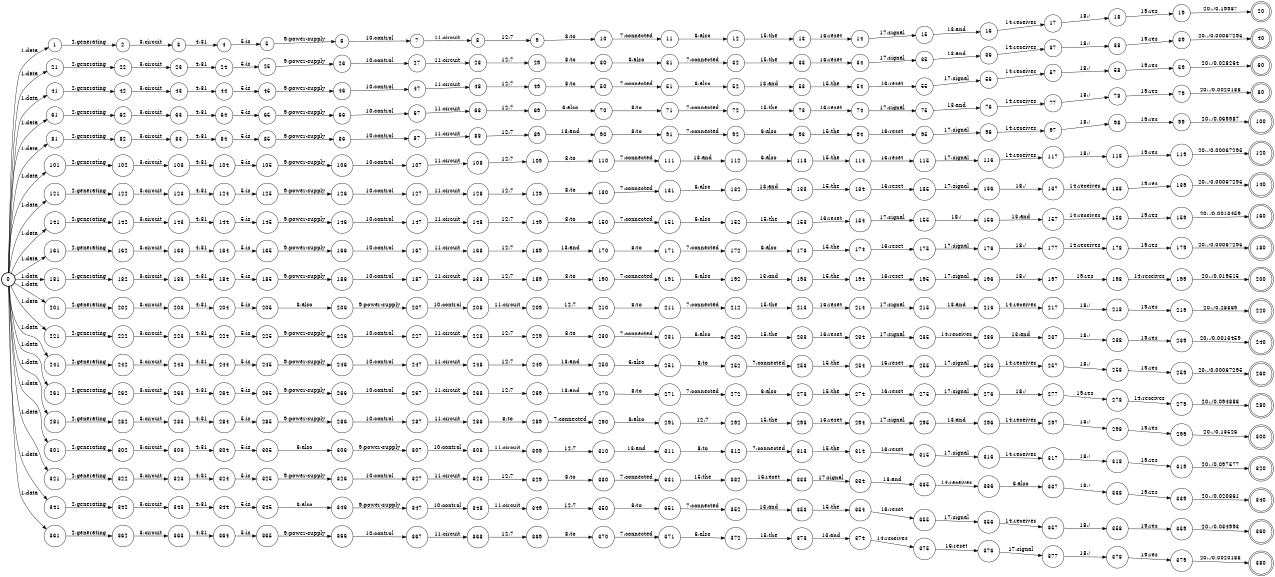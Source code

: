 digraph FST {
rankdir = LR;
size = "8.5,11";
label = "";
center = 1;
orientation = Portrait;
ranksep = "0.4";
nodesep = "0.25";
0 [label = "0", shape = circle, style = bold, fontsize = 14]
	0 -> 1 [label = "1:data", fontsize = 14];
	0 -> 21 [label = "1:data", fontsize = 14];
	0 -> 41 [label = "1:data", fontsize = 14];
	0 -> 61 [label = "1:data", fontsize = 14];
	0 -> 81 [label = "1:data", fontsize = 14];
	0 -> 101 [label = "1:data", fontsize = 14];
	0 -> 121 [label = "1:data", fontsize = 14];
	0 -> 141 [label = "1:data", fontsize = 14];
	0 -> 161 [label = "1:data", fontsize = 14];
	0 -> 181 [label = "1:data", fontsize = 14];
	0 -> 201 [label = "1:data", fontsize = 14];
	0 -> 221 [label = "1:data", fontsize = 14];
	0 -> 241 [label = "1:data", fontsize = 14];
	0 -> 261 [label = "1:data", fontsize = 14];
	0 -> 281 [label = "1:data", fontsize = 14];
	0 -> 301 [label = "1:data", fontsize = 14];
	0 -> 321 [label = "1:data", fontsize = 14];
	0 -> 341 [label = "1:data", fontsize = 14];
	0 -> 361 [label = "1:data", fontsize = 14];
1 [label = "1", shape = circle, style = solid, fontsize = 14]
	1 -> 2 [label = "2:generating", fontsize = 14];
2 [label = "2", shape = circle, style = solid, fontsize = 14]
	2 -> 3 [label = "3:circuit", fontsize = 14];
3 [label = "3", shape = circle, style = solid, fontsize = 14]
	3 -> 4 [label = "4:31", fontsize = 14];
4 [label = "4", shape = circle, style = solid, fontsize = 14]
	4 -> 5 [label = "5:is", fontsize = 14];
5 [label = "5", shape = circle, style = solid, fontsize = 14]
	5 -> 6 [label = "9:power-supply", fontsize = 14];
6 [label = "6", shape = circle, style = solid, fontsize = 14]
	6 -> 7 [label = "10:control", fontsize = 14];
7 [label = "7", shape = circle, style = solid, fontsize = 14]
	7 -> 8 [label = "11:circuit", fontsize = 14];
8 [label = "8", shape = circle, style = solid, fontsize = 14]
	8 -> 9 [label = "12:7", fontsize = 14];
9 [label = "9", shape = circle, style = solid, fontsize = 14]
	9 -> 10 [label = "8:to", fontsize = 14];
10 [label = "10", shape = circle, style = solid, fontsize = 14]
	10 -> 11 [label = "7:connected", fontsize = 14];
11 [label = "11", shape = circle, style = solid, fontsize = 14]
	11 -> 12 [label = "6:also", fontsize = 14];
12 [label = "12", shape = circle, style = solid, fontsize = 14]
	12 -> 13 [label = "15:the", fontsize = 14];
13 [label = "13", shape = circle, style = solid, fontsize = 14]
	13 -> 14 [label = "16:reset", fontsize = 14];
14 [label = "14", shape = circle, style = solid, fontsize = 14]
	14 -> 15 [label = "17:signal", fontsize = 14];
15 [label = "15", shape = circle, style = solid, fontsize = 14]
	15 -> 16 [label = "13:and", fontsize = 14];
16 [label = "16", shape = circle, style = solid, fontsize = 14]
	16 -> 17 [label = "14:receives", fontsize = 14];
17 [label = "17", shape = circle, style = solid, fontsize = 14]
	17 -> 18 [label = "18:/", fontsize = 14];
18 [label = "18", shape = circle, style = solid, fontsize = 14]
	18 -> 19 [label = "19:res", fontsize = 14];
19 [label = "19", shape = circle, style = solid, fontsize = 14]
	19 -> 20 [label = "20:./0.19987", fontsize = 14];
20 [label = "20", shape = doublecircle, style = solid, fontsize = 14]
21 [label = "21", shape = circle, style = solid, fontsize = 14]
	21 -> 22 [label = "2:generating", fontsize = 14];
22 [label = "22", shape = circle, style = solid, fontsize = 14]
	22 -> 23 [label = "3:circuit", fontsize = 14];
23 [label = "23", shape = circle, style = solid, fontsize = 14]
	23 -> 24 [label = "4:31", fontsize = 14];
24 [label = "24", shape = circle, style = solid, fontsize = 14]
	24 -> 25 [label = "5:is", fontsize = 14];
25 [label = "25", shape = circle, style = solid, fontsize = 14]
	25 -> 26 [label = "9:power-supply", fontsize = 14];
26 [label = "26", shape = circle, style = solid, fontsize = 14]
	26 -> 27 [label = "10:control", fontsize = 14];
27 [label = "27", shape = circle, style = solid, fontsize = 14]
	27 -> 28 [label = "11:circuit", fontsize = 14];
28 [label = "28", shape = circle, style = solid, fontsize = 14]
	28 -> 29 [label = "12:7", fontsize = 14];
29 [label = "29", shape = circle, style = solid, fontsize = 14]
	29 -> 30 [label = "8:to", fontsize = 14];
30 [label = "30", shape = circle, style = solid, fontsize = 14]
	30 -> 31 [label = "6:also", fontsize = 14];
31 [label = "31", shape = circle, style = solid, fontsize = 14]
	31 -> 32 [label = "7:connected", fontsize = 14];
32 [label = "32", shape = circle, style = solid, fontsize = 14]
	32 -> 33 [label = "15:the", fontsize = 14];
33 [label = "33", shape = circle, style = solid, fontsize = 14]
	33 -> 34 [label = "16:reset", fontsize = 14];
34 [label = "34", shape = circle, style = solid, fontsize = 14]
	34 -> 35 [label = "17:signal", fontsize = 14];
35 [label = "35", shape = circle, style = solid, fontsize = 14]
	35 -> 36 [label = "13:and", fontsize = 14];
36 [label = "36", shape = circle, style = solid, fontsize = 14]
	36 -> 37 [label = "14:receives", fontsize = 14];
37 [label = "37", shape = circle, style = solid, fontsize = 14]
	37 -> 38 [label = "18:/", fontsize = 14];
38 [label = "38", shape = circle, style = solid, fontsize = 14]
	38 -> 39 [label = "19:res", fontsize = 14];
39 [label = "39", shape = circle, style = solid, fontsize = 14]
	39 -> 40 [label = "20:./0.00067295", fontsize = 14];
40 [label = "40", shape = doublecircle, style = solid, fontsize = 14]
41 [label = "41", shape = circle, style = solid, fontsize = 14]
	41 -> 42 [label = "2:generating", fontsize = 14];
42 [label = "42", shape = circle, style = solid, fontsize = 14]
	42 -> 43 [label = "3:circuit", fontsize = 14];
43 [label = "43", shape = circle, style = solid, fontsize = 14]
	43 -> 44 [label = "4:31", fontsize = 14];
44 [label = "44", shape = circle, style = solid, fontsize = 14]
	44 -> 45 [label = "5:is", fontsize = 14];
45 [label = "45", shape = circle, style = solid, fontsize = 14]
	45 -> 46 [label = "9:power-supply", fontsize = 14];
46 [label = "46", shape = circle, style = solid, fontsize = 14]
	46 -> 47 [label = "10:control", fontsize = 14];
47 [label = "47", shape = circle, style = solid, fontsize = 14]
	47 -> 48 [label = "11:circuit", fontsize = 14];
48 [label = "48", shape = circle, style = solid, fontsize = 14]
	48 -> 49 [label = "12:7", fontsize = 14];
49 [label = "49", shape = circle, style = solid, fontsize = 14]
	49 -> 50 [label = "8:to", fontsize = 14];
50 [label = "50", shape = circle, style = solid, fontsize = 14]
	50 -> 51 [label = "7:connected", fontsize = 14];
51 [label = "51", shape = circle, style = solid, fontsize = 14]
	51 -> 52 [label = "6:also", fontsize = 14];
52 [label = "52", shape = circle, style = solid, fontsize = 14]
	52 -> 53 [label = "13:and", fontsize = 14];
53 [label = "53", shape = circle, style = solid, fontsize = 14]
	53 -> 54 [label = "15:the", fontsize = 14];
54 [label = "54", shape = circle, style = solid, fontsize = 14]
	54 -> 55 [label = "16:reset", fontsize = 14];
55 [label = "55", shape = circle, style = solid, fontsize = 14]
	55 -> 56 [label = "17:signal", fontsize = 14];
56 [label = "56", shape = circle, style = solid, fontsize = 14]
	56 -> 57 [label = "14:receives", fontsize = 14];
57 [label = "57", shape = circle, style = solid, fontsize = 14]
	57 -> 58 [label = "18:/", fontsize = 14];
58 [label = "58", shape = circle, style = solid, fontsize = 14]
	58 -> 59 [label = "19:res", fontsize = 14];
59 [label = "59", shape = circle, style = solid, fontsize = 14]
	59 -> 60 [label = "20:./0.028264", fontsize = 14];
60 [label = "60", shape = doublecircle, style = solid, fontsize = 14]
61 [label = "61", shape = circle, style = solid, fontsize = 14]
	61 -> 62 [label = "2:generating", fontsize = 14];
62 [label = "62", shape = circle, style = solid, fontsize = 14]
	62 -> 63 [label = "3:circuit", fontsize = 14];
63 [label = "63", shape = circle, style = solid, fontsize = 14]
	63 -> 64 [label = "4:31", fontsize = 14];
64 [label = "64", shape = circle, style = solid, fontsize = 14]
	64 -> 65 [label = "5:is", fontsize = 14];
65 [label = "65", shape = circle, style = solid, fontsize = 14]
	65 -> 66 [label = "9:power-supply", fontsize = 14];
66 [label = "66", shape = circle, style = solid, fontsize = 14]
	66 -> 67 [label = "10:control", fontsize = 14];
67 [label = "67", shape = circle, style = solid, fontsize = 14]
	67 -> 68 [label = "11:circuit", fontsize = 14];
68 [label = "68", shape = circle, style = solid, fontsize = 14]
	68 -> 69 [label = "12:7", fontsize = 14];
69 [label = "69", shape = circle, style = solid, fontsize = 14]
	69 -> 70 [label = "6:also", fontsize = 14];
70 [label = "70", shape = circle, style = solid, fontsize = 14]
	70 -> 71 [label = "8:to", fontsize = 14];
71 [label = "71", shape = circle, style = solid, fontsize = 14]
	71 -> 72 [label = "7:connected", fontsize = 14];
72 [label = "72", shape = circle, style = solid, fontsize = 14]
	72 -> 73 [label = "15:the", fontsize = 14];
73 [label = "73", shape = circle, style = solid, fontsize = 14]
	73 -> 74 [label = "16:reset", fontsize = 14];
74 [label = "74", shape = circle, style = solid, fontsize = 14]
	74 -> 75 [label = "17:signal", fontsize = 14];
75 [label = "75", shape = circle, style = solid, fontsize = 14]
	75 -> 76 [label = "13:and", fontsize = 14];
76 [label = "76", shape = circle, style = solid, fontsize = 14]
	76 -> 77 [label = "14:receives", fontsize = 14];
77 [label = "77", shape = circle, style = solid, fontsize = 14]
	77 -> 78 [label = "18:/", fontsize = 14];
78 [label = "78", shape = circle, style = solid, fontsize = 14]
	78 -> 79 [label = "19:res", fontsize = 14];
79 [label = "79", shape = circle, style = solid, fontsize = 14]
	79 -> 80 [label = "20:./0.0020188", fontsize = 14];
80 [label = "80", shape = doublecircle, style = solid, fontsize = 14]
81 [label = "81", shape = circle, style = solid, fontsize = 14]
	81 -> 82 [label = "2:generating", fontsize = 14];
82 [label = "82", shape = circle, style = solid, fontsize = 14]
	82 -> 83 [label = "3:circuit", fontsize = 14];
83 [label = "83", shape = circle, style = solid, fontsize = 14]
	83 -> 84 [label = "4:31", fontsize = 14];
84 [label = "84", shape = circle, style = solid, fontsize = 14]
	84 -> 85 [label = "5:is", fontsize = 14];
85 [label = "85", shape = circle, style = solid, fontsize = 14]
	85 -> 86 [label = "9:power-supply", fontsize = 14];
86 [label = "86", shape = circle, style = solid, fontsize = 14]
	86 -> 87 [label = "10:control", fontsize = 14];
87 [label = "87", shape = circle, style = solid, fontsize = 14]
	87 -> 88 [label = "11:circuit", fontsize = 14];
88 [label = "88", shape = circle, style = solid, fontsize = 14]
	88 -> 89 [label = "12:7", fontsize = 14];
89 [label = "89", shape = circle, style = solid, fontsize = 14]
	89 -> 90 [label = "13:and", fontsize = 14];
90 [label = "90", shape = circle, style = solid, fontsize = 14]
	90 -> 91 [label = "8:to", fontsize = 14];
91 [label = "91", shape = circle, style = solid, fontsize = 14]
	91 -> 92 [label = "7:connected", fontsize = 14];
92 [label = "92", shape = circle, style = solid, fontsize = 14]
	92 -> 93 [label = "6:also", fontsize = 14];
93 [label = "93", shape = circle, style = solid, fontsize = 14]
	93 -> 94 [label = "15:the", fontsize = 14];
94 [label = "94", shape = circle, style = solid, fontsize = 14]
	94 -> 95 [label = "16:reset", fontsize = 14];
95 [label = "95", shape = circle, style = solid, fontsize = 14]
	95 -> 96 [label = "17:signal", fontsize = 14];
96 [label = "96", shape = circle, style = solid, fontsize = 14]
	96 -> 97 [label = "14:receives", fontsize = 14];
97 [label = "97", shape = circle, style = solid, fontsize = 14]
	97 -> 98 [label = "18:/", fontsize = 14];
98 [label = "98", shape = circle, style = solid, fontsize = 14]
	98 -> 99 [label = "19:res", fontsize = 14];
99 [label = "99", shape = circle, style = solid, fontsize = 14]
	99 -> 100 [label = "20:./0.069987", fontsize = 14];
100 [label = "100", shape = doublecircle, style = solid, fontsize = 14]
101 [label = "101", shape = circle, style = solid, fontsize = 14]
	101 -> 102 [label = "2:generating", fontsize = 14];
102 [label = "102", shape = circle, style = solid, fontsize = 14]
	102 -> 103 [label = "3:circuit", fontsize = 14];
103 [label = "103", shape = circle, style = solid, fontsize = 14]
	103 -> 104 [label = "4:31", fontsize = 14];
104 [label = "104", shape = circle, style = solid, fontsize = 14]
	104 -> 105 [label = "5:is", fontsize = 14];
105 [label = "105", shape = circle, style = solid, fontsize = 14]
	105 -> 106 [label = "9:power-supply", fontsize = 14];
106 [label = "106", shape = circle, style = solid, fontsize = 14]
	106 -> 107 [label = "10:control", fontsize = 14];
107 [label = "107", shape = circle, style = solid, fontsize = 14]
	107 -> 108 [label = "11:circuit", fontsize = 14];
108 [label = "108", shape = circle, style = solid, fontsize = 14]
	108 -> 109 [label = "12:7", fontsize = 14];
109 [label = "109", shape = circle, style = solid, fontsize = 14]
	109 -> 110 [label = "8:to", fontsize = 14];
110 [label = "110", shape = circle, style = solid, fontsize = 14]
	110 -> 111 [label = "7:connected", fontsize = 14];
111 [label = "111", shape = circle, style = solid, fontsize = 14]
	111 -> 112 [label = "13:and", fontsize = 14];
112 [label = "112", shape = circle, style = solid, fontsize = 14]
	112 -> 113 [label = "6:also", fontsize = 14];
113 [label = "113", shape = circle, style = solid, fontsize = 14]
	113 -> 114 [label = "15:the", fontsize = 14];
114 [label = "114", shape = circle, style = solid, fontsize = 14]
	114 -> 115 [label = "16:reset", fontsize = 14];
115 [label = "115", shape = circle, style = solid, fontsize = 14]
	115 -> 116 [label = "17:signal", fontsize = 14];
116 [label = "116", shape = circle, style = solid, fontsize = 14]
	116 -> 117 [label = "14:receives", fontsize = 14];
117 [label = "117", shape = circle, style = solid, fontsize = 14]
	117 -> 118 [label = "18:/", fontsize = 14];
118 [label = "118", shape = circle, style = solid, fontsize = 14]
	118 -> 119 [label = "19:res", fontsize = 14];
119 [label = "119", shape = circle, style = solid, fontsize = 14]
	119 -> 120 [label = "20:./0.00067295", fontsize = 14];
120 [label = "120", shape = doublecircle, style = solid, fontsize = 14]
121 [label = "121", shape = circle, style = solid, fontsize = 14]
	121 -> 122 [label = "2:generating", fontsize = 14];
122 [label = "122", shape = circle, style = solid, fontsize = 14]
	122 -> 123 [label = "3:circuit", fontsize = 14];
123 [label = "123", shape = circle, style = solid, fontsize = 14]
	123 -> 124 [label = "4:31", fontsize = 14];
124 [label = "124", shape = circle, style = solid, fontsize = 14]
	124 -> 125 [label = "5:is", fontsize = 14];
125 [label = "125", shape = circle, style = solid, fontsize = 14]
	125 -> 126 [label = "9:power-supply", fontsize = 14];
126 [label = "126", shape = circle, style = solid, fontsize = 14]
	126 -> 127 [label = "10:control", fontsize = 14];
127 [label = "127", shape = circle, style = solid, fontsize = 14]
	127 -> 128 [label = "11:circuit", fontsize = 14];
128 [label = "128", shape = circle, style = solid, fontsize = 14]
	128 -> 129 [label = "12:7", fontsize = 14];
129 [label = "129", shape = circle, style = solid, fontsize = 14]
	129 -> 130 [label = "8:to", fontsize = 14];
130 [label = "130", shape = circle, style = solid, fontsize = 14]
	130 -> 131 [label = "7:connected", fontsize = 14];
131 [label = "131", shape = circle, style = solid, fontsize = 14]
	131 -> 132 [label = "6:also", fontsize = 14];
132 [label = "132", shape = circle, style = solid, fontsize = 14]
	132 -> 133 [label = "13:and", fontsize = 14];
133 [label = "133", shape = circle, style = solid, fontsize = 14]
	133 -> 134 [label = "15:the", fontsize = 14];
134 [label = "134", shape = circle, style = solid, fontsize = 14]
	134 -> 135 [label = "16:reset", fontsize = 14];
135 [label = "135", shape = circle, style = solid, fontsize = 14]
	135 -> 136 [label = "17:signal", fontsize = 14];
136 [label = "136", shape = circle, style = solid, fontsize = 14]
	136 -> 137 [label = "18:/", fontsize = 14];
137 [label = "137", shape = circle, style = solid, fontsize = 14]
	137 -> 138 [label = "14:receives", fontsize = 14];
138 [label = "138", shape = circle, style = solid, fontsize = 14]
	138 -> 139 [label = "19:res", fontsize = 14];
139 [label = "139", shape = circle, style = solid, fontsize = 14]
	139 -> 140 [label = "20:./0.00067295", fontsize = 14];
140 [label = "140", shape = doublecircle, style = solid, fontsize = 14]
141 [label = "141", shape = circle, style = solid, fontsize = 14]
	141 -> 142 [label = "2:generating", fontsize = 14];
142 [label = "142", shape = circle, style = solid, fontsize = 14]
	142 -> 143 [label = "3:circuit", fontsize = 14];
143 [label = "143", shape = circle, style = solid, fontsize = 14]
	143 -> 144 [label = "4:31", fontsize = 14];
144 [label = "144", shape = circle, style = solid, fontsize = 14]
	144 -> 145 [label = "5:is", fontsize = 14];
145 [label = "145", shape = circle, style = solid, fontsize = 14]
	145 -> 146 [label = "9:power-supply", fontsize = 14];
146 [label = "146", shape = circle, style = solid, fontsize = 14]
	146 -> 147 [label = "10:control", fontsize = 14];
147 [label = "147", shape = circle, style = solid, fontsize = 14]
	147 -> 148 [label = "11:circuit", fontsize = 14];
148 [label = "148", shape = circle, style = solid, fontsize = 14]
	148 -> 149 [label = "12:7", fontsize = 14];
149 [label = "149", shape = circle, style = solid, fontsize = 14]
	149 -> 150 [label = "8:to", fontsize = 14];
150 [label = "150", shape = circle, style = solid, fontsize = 14]
	150 -> 151 [label = "7:connected", fontsize = 14];
151 [label = "151", shape = circle, style = solid, fontsize = 14]
	151 -> 152 [label = "6:also", fontsize = 14];
152 [label = "152", shape = circle, style = solid, fontsize = 14]
	152 -> 153 [label = "15:the", fontsize = 14];
153 [label = "153", shape = circle, style = solid, fontsize = 14]
	153 -> 154 [label = "16:reset", fontsize = 14];
154 [label = "154", shape = circle, style = solid, fontsize = 14]
	154 -> 155 [label = "17:signal", fontsize = 14];
155 [label = "155", shape = circle, style = solid, fontsize = 14]
	155 -> 156 [label = "18:/", fontsize = 14];
156 [label = "156", shape = circle, style = solid, fontsize = 14]
	156 -> 157 [label = "13:and", fontsize = 14];
157 [label = "157", shape = circle, style = solid, fontsize = 14]
	157 -> 158 [label = "14:receives", fontsize = 14];
158 [label = "158", shape = circle, style = solid, fontsize = 14]
	158 -> 159 [label = "19:res", fontsize = 14];
159 [label = "159", shape = circle, style = solid, fontsize = 14]
	159 -> 160 [label = "20:./0.0013459", fontsize = 14];
160 [label = "160", shape = doublecircle, style = solid, fontsize = 14]
161 [label = "161", shape = circle, style = solid, fontsize = 14]
	161 -> 162 [label = "2:generating", fontsize = 14];
162 [label = "162", shape = circle, style = solid, fontsize = 14]
	162 -> 163 [label = "3:circuit", fontsize = 14];
163 [label = "163", shape = circle, style = solid, fontsize = 14]
	163 -> 164 [label = "4:31", fontsize = 14];
164 [label = "164", shape = circle, style = solid, fontsize = 14]
	164 -> 165 [label = "5:is", fontsize = 14];
165 [label = "165", shape = circle, style = solid, fontsize = 14]
	165 -> 166 [label = "9:power-supply", fontsize = 14];
166 [label = "166", shape = circle, style = solid, fontsize = 14]
	166 -> 167 [label = "10:control", fontsize = 14];
167 [label = "167", shape = circle, style = solid, fontsize = 14]
	167 -> 168 [label = "11:circuit", fontsize = 14];
168 [label = "168", shape = circle, style = solid, fontsize = 14]
	168 -> 169 [label = "12:7", fontsize = 14];
169 [label = "169", shape = circle, style = solid, fontsize = 14]
	169 -> 170 [label = "13:and", fontsize = 14];
170 [label = "170", shape = circle, style = solid, fontsize = 14]
	170 -> 171 [label = "8:to", fontsize = 14];
171 [label = "171", shape = circle, style = solid, fontsize = 14]
	171 -> 172 [label = "7:connected", fontsize = 14];
172 [label = "172", shape = circle, style = solid, fontsize = 14]
	172 -> 173 [label = "6:also", fontsize = 14];
173 [label = "173", shape = circle, style = solid, fontsize = 14]
	173 -> 174 [label = "15:the", fontsize = 14];
174 [label = "174", shape = circle, style = solid, fontsize = 14]
	174 -> 175 [label = "16:reset", fontsize = 14];
175 [label = "175", shape = circle, style = solid, fontsize = 14]
	175 -> 176 [label = "17:signal", fontsize = 14];
176 [label = "176", shape = circle, style = solid, fontsize = 14]
	176 -> 177 [label = "18:/", fontsize = 14];
177 [label = "177", shape = circle, style = solid, fontsize = 14]
	177 -> 178 [label = "14:receives", fontsize = 14];
178 [label = "178", shape = circle, style = solid, fontsize = 14]
	178 -> 179 [label = "19:res", fontsize = 14];
179 [label = "179", shape = circle, style = solid, fontsize = 14]
	179 -> 180 [label = "20:./0.00067295", fontsize = 14];
180 [label = "180", shape = doublecircle, style = solid, fontsize = 14]
181 [label = "181", shape = circle, style = solid, fontsize = 14]
	181 -> 182 [label = "2:generating", fontsize = 14];
182 [label = "182", shape = circle, style = solid, fontsize = 14]
	182 -> 183 [label = "3:circuit", fontsize = 14];
183 [label = "183", shape = circle, style = solid, fontsize = 14]
	183 -> 184 [label = "4:31", fontsize = 14];
184 [label = "184", shape = circle, style = solid, fontsize = 14]
	184 -> 185 [label = "5:is", fontsize = 14];
185 [label = "185", shape = circle, style = solid, fontsize = 14]
	185 -> 186 [label = "9:power-supply", fontsize = 14];
186 [label = "186", shape = circle, style = solid, fontsize = 14]
	186 -> 187 [label = "10:control", fontsize = 14];
187 [label = "187", shape = circle, style = solid, fontsize = 14]
	187 -> 188 [label = "11:circuit", fontsize = 14];
188 [label = "188", shape = circle, style = solid, fontsize = 14]
	188 -> 189 [label = "12:7", fontsize = 14];
189 [label = "189", shape = circle, style = solid, fontsize = 14]
	189 -> 190 [label = "8:to", fontsize = 14];
190 [label = "190", shape = circle, style = solid, fontsize = 14]
	190 -> 191 [label = "7:connected", fontsize = 14];
191 [label = "191", shape = circle, style = solid, fontsize = 14]
	191 -> 192 [label = "6:also", fontsize = 14];
192 [label = "192", shape = circle, style = solid, fontsize = 14]
	192 -> 193 [label = "13:and", fontsize = 14];
193 [label = "193", shape = circle, style = solid, fontsize = 14]
	193 -> 194 [label = "15:the", fontsize = 14];
194 [label = "194", shape = circle, style = solid, fontsize = 14]
	194 -> 195 [label = "16:reset", fontsize = 14];
195 [label = "195", shape = circle, style = solid, fontsize = 14]
	195 -> 196 [label = "17:signal", fontsize = 14];
196 [label = "196", shape = circle, style = solid, fontsize = 14]
	196 -> 197 [label = "18:/", fontsize = 14];
197 [label = "197", shape = circle, style = solid, fontsize = 14]
	197 -> 198 [label = "19:res", fontsize = 14];
198 [label = "198", shape = circle, style = solid, fontsize = 14]
	198 -> 199 [label = "14:receives", fontsize = 14];
199 [label = "199", shape = circle, style = solid, fontsize = 14]
	199 -> 200 [label = "20:./0.019515", fontsize = 14];
200 [label = "200", shape = doublecircle, style = solid, fontsize = 14]
201 [label = "201", shape = circle, style = solid, fontsize = 14]
	201 -> 202 [label = "2:generating", fontsize = 14];
202 [label = "202", shape = circle, style = solid, fontsize = 14]
	202 -> 203 [label = "3:circuit", fontsize = 14];
203 [label = "203", shape = circle, style = solid, fontsize = 14]
	203 -> 204 [label = "4:31", fontsize = 14];
204 [label = "204", shape = circle, style = solid, fontsize = 14]
	204 -> 205 [label = "5:is", fontsize = 14];
205 [label = "205", shape = circle, style = solid, fontsize = 14]
	205 -> 206 [label = "6:also", fontsize = 14];
206 [label = "206", shape = circle, style = solid, fontsize = 14]
	206 -> 207 [label = "9:power-supply", fontsize = 14];
207 [label = "207", shape = circle, style = solid, fontsize = 14]
	207 -> 208 [label = "10:control", fontsize = 14];
208 [label = "208", shape = circle, style = solid, fontsize = 14]
	208 -> 209 [label = "11:circuit", fontsize = 14];
209 [label = "209", shape = circle, style = solid, fontsize = 14]
	209 -> 210 [label = "12:7", fontsize = 14];
210 [label = "210", shape = circle, style = solid, fontsize = 14]
	210 -> 211 [label = "8:to", fontsize = 14];
211 [label = "211", shape = circle, style = solid, fontsize = 14]
	211 -> 212 [label = "7:connected", fontsize = 14];
212 [label = "212", shape = circle, style = solid, fontsize = 14]
	212 -> 213 [label = "15:the", fontsize = 14];
213 [label = "213", shape = circle, style = solid, fontsize = 14]
	213 -> 214 [label = "16:reset", fontsize = 14];
214 [label = "214", shape = circle, style = solid, fontsize = 14]
	214 -> 215 [label = "17:signal", fontsize = 14];
215 [label = "215", shape = circle, style = solid, fontsize = 14]
	215 -> 216 [label = "13:and", fontsize = 14];
216 [label = "216", shape = circle, style = solid, fontsize = 14]
	216 -> 217 [label = "14:receives", fontsize = 14];
217 [label = "217", shape = circle, style = solid, fontsize = 14]
	217 -> 218 [label = "18:/", fontsize = 14];
218 [label = "218", shape = circle, style = solid, fontsize = 14]
	218 -> 219 [label = "19:res", fontsize = 14];
219 [label = "219", shape = circle, style = solid, fontsize = 14]
	219 -> 220 [label = "20:./0.28869", fontsize = 14];
220 [label = "220", shape = doublecircle, style = solid, fontsize = 14]
221 [label = "221", shape = circle, style = solid, fontsize = 14]
	221 -> 222 [label = "2:generating", fontsize = 14];
222 [label = "222", shape = circle, style = solid, fontsize = 14]
	222 -> 223 [label = "3:circuit", fontsize = 14];
223 [label = "223", shape = circle, style = solid, fontsize = 14]
	223 -> 224 [label = "4:31", fontsize = 14];
224 [label = "224", shape = circle, style = solid, fontsize = 14]
	224 -> 225 [label = "5:is", fontsize = 14];
225 [label = "225", shape = circle, style = solid, fontsize = 14]
	225 -> 226 [label = "9:power-supply", fontsize = 14];
226 [label = "226", shape = circle, style = solid, fontsize = 14]
	226 -> 227 [label = "10:control", fontsize = 14];
227 [label = "227", shape = circle, style = solid, fontsize = 14]
	227 -> 228 [label = "11:circuit", fontsize = 14];
228 [label = "228", shape = circle, style = solid, fontsize = 14]
	228 -> 229 [label = "12:7", fontsize = 14];
229 [label = "229", shape = circle, style = solid, fontsize = 14]
	229 -> 230 [label = "8:to", fontsize = 14];
230 [label = "230", shape = circle, style = solid, fontsize = 14]
	230 -> 231 [label = "7:connected", fontsize = 14];
231 [label = "231", shape = circle, style = solid, fontsize = 14]
	231 -> 232 [label = "6:also", fontsize = 14];
232 [label = "232", shape = circle, style = solid, fontsize = 14]
	232 -> 233 [label = "15:the", fontsize = 14];
233 [label = "233", shape = circle, style = solid, fontsize = 14]
	233 -> 234 [label = "16:reset", fontsize = 14];
234 [label = "234", shape = circle, style = solid, fontsize = 14]
	234 -> 235 [label = "17:signal", fontsize = 14];
235 [label = "235", shape = circle, style = solid, fontsize = 14]
	235 -> 236 [label = "14:receives", fontsize = 14];
236 [label = "236", shape = circle, style = solid, fontsize = 14]
	236 -> 237 [label = "13:and", fontsize = 14];
237 [label = "237", shape = circle, style = solid, fontsize = 14]
	237 -> 238 [label = "18:/", fontsize = 14];
238 [label = "238", shape = circle, style = solid, fontsize = 14]
	238 -> 239 [label = "19:res", fontsize = 14];
239 [label = "239", shape = circle, style = solid, fontsize = 14]
	239 -> 240 [label = "20:./0.0013459", fontsize = 14];
240 [label = "240", shape = doublecircle, style = solid, fontsize = 14]
241 [label = "241", shape = circle, style = solid, fontsize = 14]
	241 -> 242 [label = "2:generating", fontsize = 14];
242 [label = "242", shape = circle, style = solid, fontsize = 14]
	242 -> 243 [label = "3:circuit", fontsize = 14];
243 [label = "243", shape = circle, style = solid, fontsize = 14]
	243 -> 244 [label = "4:31", fontsize = 14];
244 [label = "244", shape = circle, style = solid, fontsize = 14]
	244 -> 245 [label = "5:is", fontsize = 14];
245 [label = "245", shape = circle, style = solid, fontsize = 14]
	245 -> 246 [label = "9:power-supply", fontsize = 14];
246 [label = "246", shape = circle, style = solid, fontsize = 14]
	246 -> 247 [label = "10:control", fontsize = 14];
247 [label = "247", shape = circle, style = solid, fontsize = 14]
	247 -> 248 [label = "11:circuit", fontsize = 14];
248 [label = "248", shape = circle, style = solid, fontsize = 14]
	248 -> 249 [label = "12:7", fontsize = 14];
249 [label = "249", shape = circle, style = solid, fontsize = 14]
	249 -> 250 [label = "13:and", fontsize = 14];
250 [label = "250", shape = circle, style = solid, fontsize = 14]
	250 -> 251 [label = "6:also", fontsize = 14];
251 [label = "251", shape = circle, style = solid, fontsize = 14]
	251 -> 252 [label = "8:to", fontsize = 14];
252 [label = "252", shape = circle, style = solid, fontsize = 14]
	252 -> 253 [label = "7:connected", fontsize = 14];
253 [label = "253", shape = circle, style = solid, fontsize = 14]
	253 -> 254 [label = "15:the", fontsize = 14];
254 [label = "254", shape = circle, style = solid, fontsize = 14]
	254 -> 255 [label = "16:reset", fontsize = 14];
255 [label = "255", shape = circle, style = solid, fontsize = 14]
	255 -> 256 [label = "17:signal", fontsize = 14];
256 [label = "256", shape = circle, style = solid, fontsize = 14]
	256 -> 257 [label = "14:receives", fontsize = 14];
257 [label = "257", shape = circle, style = solid, fontsize = 14]
	257 -> 258 [label = "18:/", fontsize = 14];
258 [label = "258", shape = circle, style = solid, fontsize = 14]
	258 -> 259 [label = "19:res", fontsize = 14];
259 [label = "259", shape = circle, style = solid, fontsize = 14]
	259 -> 260 [label = "20:./0.00067295", fontsize = 14];
260 [label = "260", shape = doublecircle, style = solid, fontsize = 14]
261 [label = "261", shape = circle, style = solid, fontsize = 14]
	261 -> 262 [label = "2:generating", fontsize = 14];
262 [label = "262", shape = circle, style = solid, fontsize = 14]
	262 -> 263 [label = "3:circuit", fontsize = 14];
263 [label = "263", shape = circle, style = solid, fontsize = 14]
	263 -> 264 [label = "4:31", fontsize = 14];
264 [label = "264", shape = circle, style = solid, fontsize = 14]
	264 -> 265 [label = "5:is", fontsize = 14];
265 [label = "265", shape = circle, style = solid, fontsize = 14]
	265 -> 266 [label = "9:power-supply", fontsize = 14];
266 [label = "266", shape = circle, style = solid, fontsize = 14]
	266 -> 267 [label = "10:control", fontsize = 14];
267 [label = "267", shape = circle, style = solid, fontsize = 14]
	267 -> 268 [label = "11:circuit", fontsize = 14];
268 [label = "268", shape = circle, style = solid, fontsize = 14]
	268 -> 269 [label = "12:7", fontsize = 14];
269 [label = "269", shape = circle, style = solid, fontsize = 14]
	269 -> 270 [label = "13:and", fontsize = 14];
270 [label = "270", shape = circle, style = solid, fontsize = 14]
	270 -> 271 [label = "8:to", fontsize = 14];
271 [label = "271", shape = circle, style = solid, fontsize = 14]
	271 -> 272 [label = "7:connected", fontsize = 14];
272 [label = "272", shape = circle, style = solid, fontsize = 14]
	272 -> 273 [label = "6:also", fontsize = 14];
273 [label = "273", shape = circle, style = solid, fontsize = 14]
	273 -> 274 [label = "15:the", fontsize = 14];
274 [label = "274", shape = circle, style = solid, fontsize = 14]
	274 -> 275 [label = "16:reset", fontsize = 14];
275 [label = "275", shape = circle, style = solid, fontsize = 14]
	275 -> 276 [label = "17:signal", fontsize = 14];
276 [label = "276", shape = circle, style = solid, fontsize = 14]
	276 -> 277 [label = "18:/", fontsize = 14];
277 [label = "277", shape = circle, style = solid, fontsize = 14]
	277 -> 278 [label = "19:res", fontsize = 14];
278 [label = "278", shape = circle, style = solid, fontsize = 14]
	278 -> 279 [label = "14:receives", fontsize = 14];
279 [label = "279", shape = circle, style = solid, fontsize = 14]
	279 -> 280 [label = "20:./0.094886", fontsize = 14];
280 [label = "280", shape = doublecircle, style = solid, fontsize = 14]
281 [label = "281", shape = circle, style = solid, fontsize = 14]
	281 -> 282 [label = "2:generating", fontsize = 14];
282 [label = "282", shape = circle, style = solid, fontsize = 14]
	282 -> 283 [label = "3:circuit", fontsize = 14];
283 [label = "283", shape = circle, style = solid, fontsize = 14]
	283 -> 284 [label = "4:31", fontsize = 14];
284 [label = "284", shape = circle, style = solid, fontsize = 14]
	284 -> 285 [label = "5:is", fontsize = 14];
285 [label = "285", shape = circle, style = solid, fontsize = 14]
	285 -> 286 [label = "9:power-supply", fontsize = 14];
286 [label = "286", shape = circle, style = solid, fontsize = 14]
	286 -> 287 [label = "10:control", fontsize = 14];
287 [label = "287", shape = circle, style = solid, fontsize = 14]
	287 -> 288 [label = "11:circuit", fontsize = 14];
288 [label = "288", shape = circle, style = solid, fontsize = 14]
	288 -> 289 [label = "8:to", fontsize = 14];
289 [label = "289", shape = circle, style = solid, fontsize = 14]
	289 -> 290 [label = "7:connected", fontsize = 14];
290 [label = "290", shape = circle, style = solid, fontsize = 14]
	290 -> 291 [label = "6:also", fontsize = 14];
291 [label = "291", shape = circle, style = solid, fontsize = 14]
	291 -> 292 [label = "12:7", fontsize = 14];
292 [label = "292", shape = circle, style = solid, fontsize = 14]
	292 -> 293 [label = "15:the", fontsize = 14];
293 [label = "293", shape = circle, style = solid, fontsize = 14]
	293 -> 294 [label = "16:reset", fontsize = 14];
294 [label = "294", shape = circle, style = solid, fontsize = 14]
	294 -> 295 [label = "17:signal", fontsize = 14];
295 [label = "295", shape = circle, style = solid, fontsize = 14]
	295 -> 296 [label = "13:and", fontsize = 14];
296 [label = "296", shape = circle, style = solid, fontsize = 14]
	296 -> 297 [label = "14:receives", fontsize = 14];
297 [label = "297", shape = circle, style = solid, fontsize = 14]
	297 -> 298 [label = "18:/", fontsize = 14];
298 [label = "298", shape = circle, style = solid, fontsize = 14]
	298 -> 299 [label = "19:res", fontsize = 14];
299 [label = "299", shape = circle, style = solid, fontsize = 14]
	299 -> 300 [label = "20:./0.13526", fontsize = 14];
300 [label = "300", shape = doublecircle, style = solid, fontsize = 14]
301 [label = "301", shape = circle, style = solid, fontsize = 14]
	301 -> 302 [label = "2:generating", fontsize = 14];
302 [label = "302", shape = circle, style = solid, fontsize = 14]
	302 -> 303 [label = "3:circuit", fontsize = 14];
303 [label = "303", shape = circle, style = solid, fontsize = 14]
	303 -> 304 [label = "4:31", fontsize = 14];
304 [label = "304", shape = circle, style = solid, fontsize = 14]
	304 -> 305 [label = "5:is", fontsize = 14];
305 [label = "305", shape = circle, style = solid, fontsize = 14]
	305 -> 306 [label = "6:also", fontsize = 14];
306 [label = "306", shape = circle, style = solid, fontsize = 14]
	306 -> 307 [label = "9:power-supply", fontsize = 14];
307 [label = "307", shape = circle, style = solid, fontsize = 14]
	307 -> 308 [label = "10:control", fontsize = 14];
308 [label = "308", shape = circle, style = solid, fontsize = 14]
	308 -> 309 [label = "11:circuit", fontsize = 14];
309 [label = "309", shape = circle, style = solid, fontsize = 14]
	309 -> 310 [label = "12:7", fontsize = 14];
310 [label = "310", shape = circle, style = solid, fontsize = 14]
	310 -> 311 [label = "13:and", fontsize = 14];
311 [label = "311", shape = circle, style = solid, fontsize = 14]
	311 -> 312 [label = "8:to", fontsize = 14];
312 [label = "312", shape = circle, style = solid, fontsize = 14]
	312 -> 313 [label = "7:connected", fontsize = 14];
313 [label = "313", shape = circle, style = solid, fontsize = 14]
	313 -> 314 [label = "15:the", fontsize = 14];
314 [label = "314", shape = circle, style = solid, fontsize = 14]
	314 -> 315 [label = "16:reset", fontsize = 14];
315 [label = "315", shape = circle, style = solid, fontsize = 14]
	315 -> 316 [label = "17:signal", fontsize = 14];
316 [label = "316", shape = circle, style = solid, fontsize = 14]
	316 -> 317 [label = "14:receives", fontsize = 14];
317 [label = "317", shape = circle, style = solid, fontsize = 14]
	317 -> 318 [label = "18:/", fontsize = 14];
318 [label = "318", shape = circle, style = solid, fontsize = 14]
	318 -> 319 [label = "19:res", fontsize = 14];
319 [label = "319", shape = circle, style = solid, fontsize = 14]
	319 -> 320 [label = "20:./0.097577", fontsize = 14];
320 [label = "320", shape = doublecircle, style = solid, fontsize = 14]
321 [label = "321", shape = circle, style = solid, fontsize = 14]
	321 -> 322 [label = "2:generating", fontsize = 14];
322 [label = "322", shape = circle, style = solid, fontsize = 14]
	322 -> 323 [label = "3:circuit", fontsize = 14];
323 [label = "323", shape = circle, style = solid, fontsize = 14]
	323 -> 324 [label = "4:31", fontsize = 14];
324 [label = "324", shape = circle, style = solid, fontsize = 14]
	324 -> 325 [label = "5:is", fontsize = 14];
325 [label = "325", shape = circle, style = solid, fontsize = 14]
	325 -> 326 [label = "9:power-supply", fontsize = 14];
326 [label = "326", shape = circle, style = solid, fontsize = 14]
	326 -> 327 [label = "10:control", fontsize = 14];
327 [label = "327", shape = circle, style = solid, fontsize = 14]
	327 -> 328 [label = "11:circuit", fontsize = 14];
328 [label = "328", shape = circle, style = solid, fontsize = 14]
	328 -> 329 [label = "12:7", fontsize = 14];
329 [label = "329", shape = circle, style = solid, fontsize = 14]
	329 -> 330 [label = "8:to", fontsize = 14];
330 [label = "330", shape = circle, style = solid, fontsize = 14]
	330 -> 331 [label = "7:connected", fontsize = 14];
331 [label = "331", shape = circle, style = solid, fontsize = 14]
	331 -> 332 [label = "15:the", fontsize = 14];
332 [label = "332", shape = circle, style = solid, fontsize = 14]
	332 -> 333 [label = "16:reset", fontsize = 14];
333 [label = "333", shape = circle, style = solid, fontsize = 14]
	333 -> 334 [label = "17:signal", fontsize = 14];
334 [label = "334", shape = circle, style = solid, fontsize = 14]
	334 -> 335 [label = "13:and", fontsize = 14];
335 [label = "335", shape = circle, style = solid, fontsize = 14]
	335 -> 336 [label = "14:receives", fontsize = 14];
336 [label = "336", shape = circle, style = solid, fontsize = 14]
	336 -> 337 [label = "6:also", fontsize = 14];
337 [label = "337", shape = circle, style = solid, fontsize = 14]
	337 -> 338 [label = "18:/", fontsize = 14];
338 [label = "338", shape = circle, style = solid, fontsize = 14]
	338 -> 339 [label = "19:res", fontsize = 14];
339 [label = "339", shape = circle, style = solid, fontsize = 14]
	339 -> 340 [label = "20:./0.020861", fontsize = 14];
340 [label = "340", shape = doublecircle, style = solid, fontsize = 14]
341 [label = "341", shape = circle, style = solid, fontsize = 14]
	341 -> 342 [label = "2:generating", fontsize = 14];
342 [label = "342", shape = circle, style = solid, fontsize = 14]
	342 -> 343 [label = "3:circuit", fontsize = 14];
343 [label = "343", shape = circle, style = solid, fontsize = 14]
	343 -> 344 [label = "4:31", fontsize = 14];
344 [label = "344", shape = circle, style = solid, fontsize = 14]
	344 -> 345 [label = "5:is", fontsize = 14];
345 [label = "345", shape = circle, style = solid, fontsize = 14]
	345 -> 346 [label = "6:also", fontsize = 14];
346 [label = "346", shape = circle, style = solid, fontsize = 14]
	346 -> 347 [label = "9:power-supply", fontsize = 14];
347 [label = "347", shape = circle, style = solid, fontsize = 14]
	347 -> 348 [label = "10:control", fontsize = 14];
348 [label = "348", shape = circle, style = solid, fontsize = 14]
	348 -> 349 [label = "11:circuit", fontsize = 14];
349 [label = "349", shape = circle, style = solid, fontsize = 14]
	349 -> 350 [label = "12:7", fontsize = 14];
350 [label = "350", shape = circle, style = solid, fontsize = 14]
	350 -> 351 [label = "8:to", fontsize = 14];
351 [label = "351", shape = circle, style = solid, fontsize = 14]
	351 -> 352 [label = "7:connected", fontsize = 14];
352 [label = "352", shape = circle, style = solid, fontsize = 14]
	352 -> 353 [label = "13:and", fontsize = 14];
353 [label = "353", shape = circle, style = solid, fontsize = 14]
	353 -> 354 [label = "15:the", fontsize = 14];
354 [label = "354", shape = circle, style = solid, fontsize = 14]
	354 -> 355 [label = "16:reset", fontsize = 14];
355 [label = "355", shape = circle, style = solid, fontsize = 14]
	355 -> 356 [label = "17:signal", fontsize = 14];
356 [label = "356", shape = circle, style = solid, fontsize = 14]
	356 -> 357 [label = "14:receives", fontsize = 14];
357 [label = "357", shape = circle, style = solid, fontsize = 14]
	357 -> 358 [label = "18:/", fontsize = 14];
358 [label = "358", shape = circle, style = solid, fontsize = 14]
	358 -> 359 [label = "19:res", fontsize = 14];
359 [label = "359", shape = circle, style = solid, fontsize = 14]
	359 -> 360 [label = "20:./0.034993", fontsize = 14];
360 [label = "360", shape = doublecircle, style = solid, fontsize = 14]
361 [label = "361", shape = circle, style = solid, fontsize = 14]
	361 -> 362 [label = "2:generating", fontsize = 14];
362 [label = "362", shape = circle, style = solid, fontsize = 14]
	362 -> 363 [label = "3:circuit", fontsize = 14];
363 [label = "363", shape = circle, style = solid, fontsize = 14]
	363 -> 364 [label = "4:31", fontsize = 14];
364 [label = "364", shape = circle, style = solid, fontsize = 14]
	364 -> 365 [label = "5:is", fontsize = 14];
365 [label = "365", shape = circle, style = solid, fontsize = 14]
	365 -> 366 [label = "9:power-supply", fontsize = 14];
366 [label = "366", shape = circle, style = solid, fontsize = 14]
	366 -> 367 [label = "10:control", fontsize = 14];
367 [label = "367", shape = circle, style = solid, fontsize = 14]
	367 -> 368 [label = "11:circuit", fontsize = 14];
368 [label = "368", shape = circle, style = solid, fontsize = 14]
	368 -> 369 [label = "12:7", fontsize = 14];
369 [label = "369", shape = circle, style = solid, fontsize = 14]
	369 -> 370 [label = "8:to", fontsize = 14];
370 [label = "370", shape = circle, style = solid, fontsize = 14]
	370 -> 371 [label = "7:connected", fontsize = 14];
371 [label = "371", shape = circle, style = solid, fontsize = 14]
	371 -> 372 [label = "6:also", fontsize = 14];
372 [label = "372", shape = circle, style = solid, fontsize = 14]
	372 -> 373 [label = "15:the", fontsize = 14];
373 [label = "373", shape = circle, style = solid, fontsize = 14]
	373 -> 374 [label = "13:and", fontsize = 14];
374 [label = "374", shape = circle, style = solid, fontsize = 14]
	374 -> 375 [label = "14:receives", fontsize = 14];
375 [label = "375", shape = circle, style = solid, fontsize = 14]
	375 -> 376 [label = "16:reset", fontsize = 14];
376 [label = "376", shape = circle, style = solid, fontsize = 14]
	376 -> 377 [label = "17:signal", fontsize = 14];
377 [label = "377", shape = circle, style = solid, fontsize = 14]
	377 -> 378 [label = "18:/", fontsize = 14];
378 [label = "378", shape = circle, style = solid, fontsize = 14]
	378 -> 379 [label = "19:res", fontsize = 14];
379 [label = "379", shape = circle, style = solid, fontsize = 14]
	379 -> 380 [label = "20:./0.0020188", fontsize = 14];
380 [label = "380", shape = doublecircle, style = solid, fontsize = 14]
}
